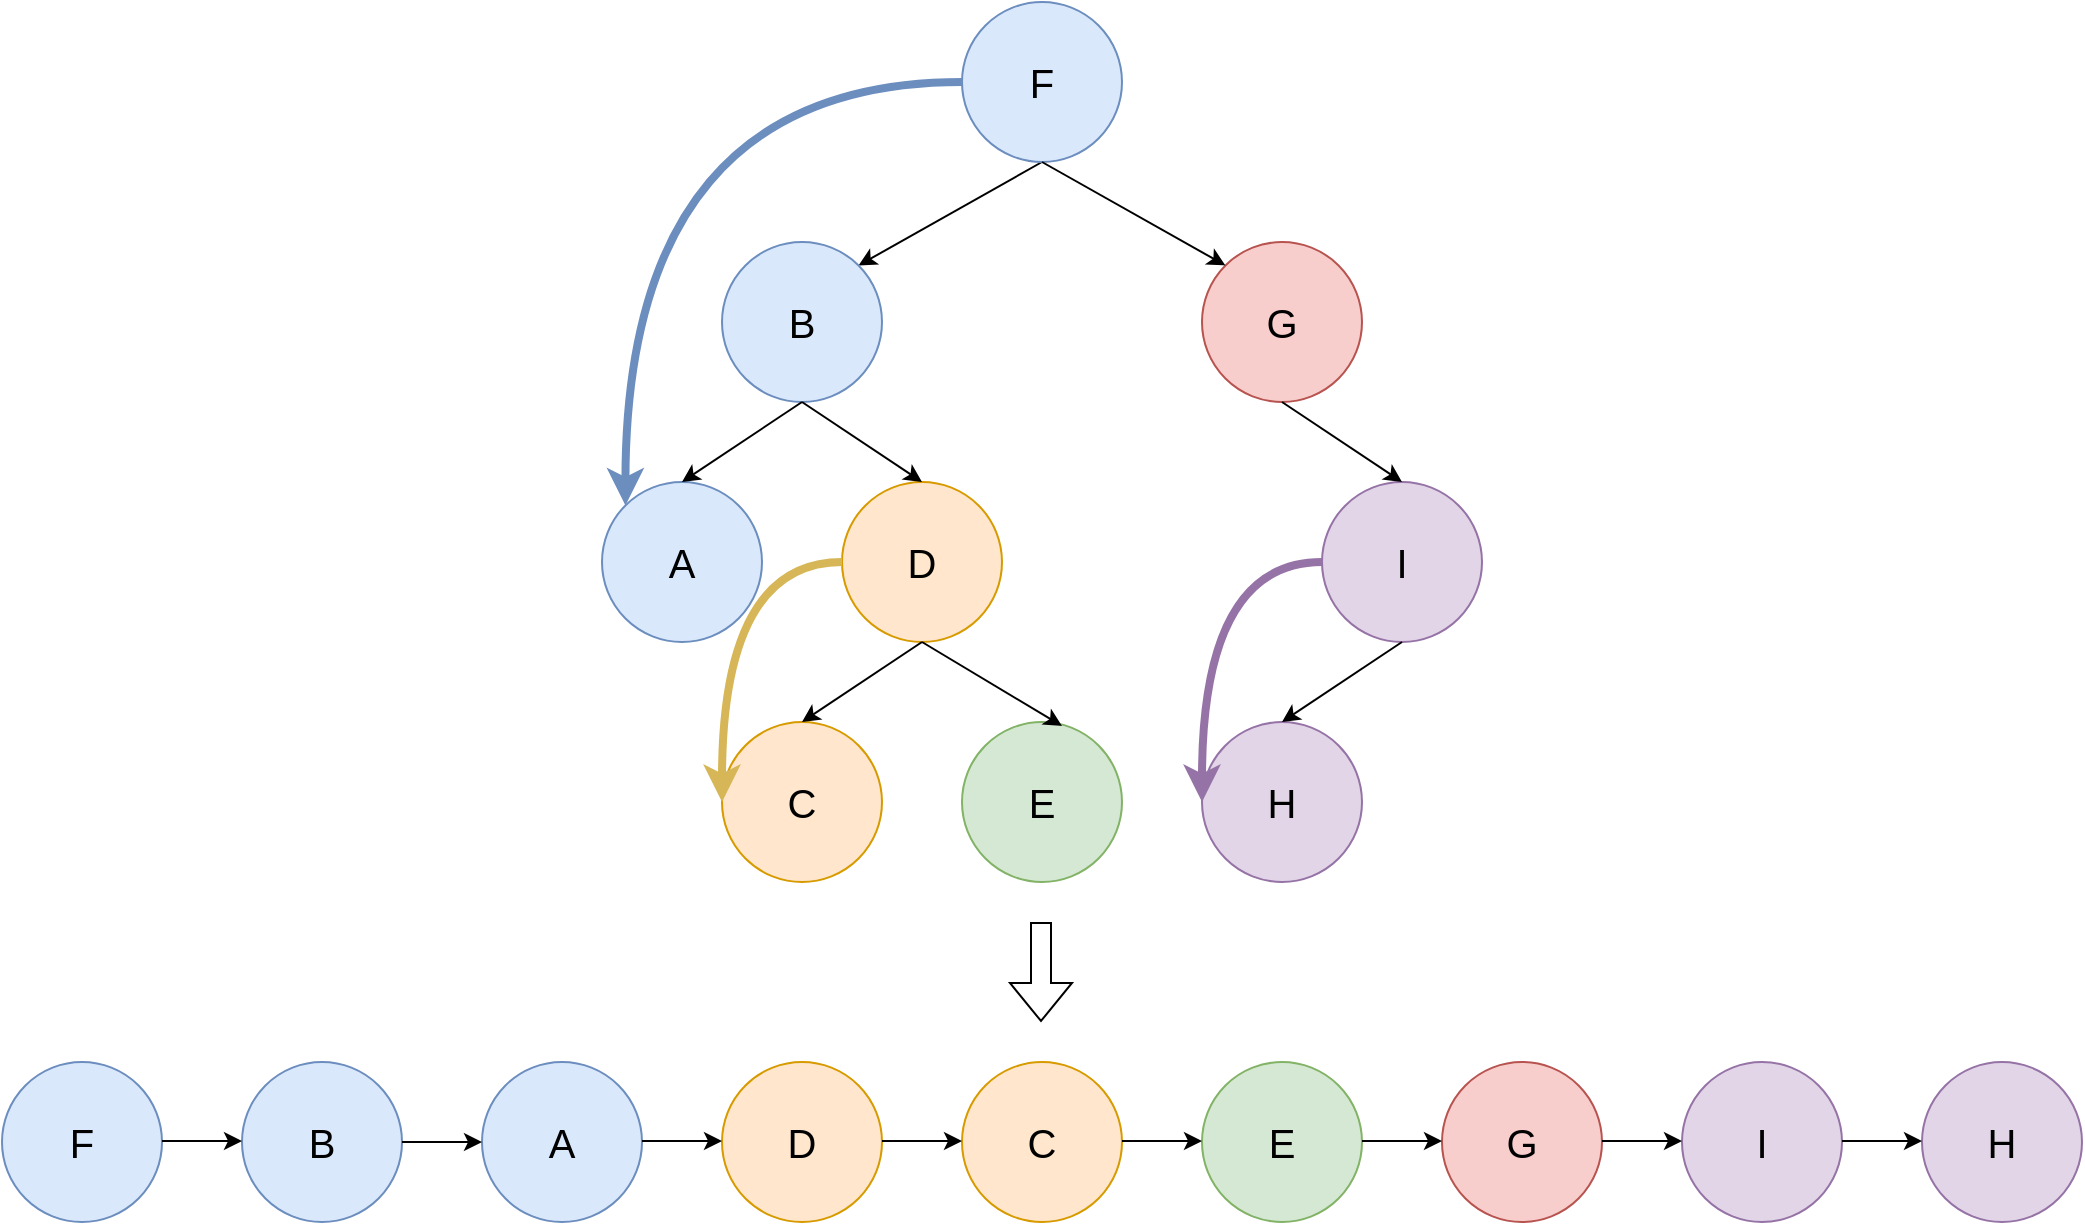 <mxfile version="20.3.0" type="device" pages="2"><diagram id="9RJLV47Q8Oc_2d8MXPzh" name="第 1 页"><mxGraphModel dx="1766" dy="545" grid="1" gridSize="10" guides="1" tooltips="1" connect="1" arrows="1" fold="1" page="1" pageScale="1" pageWidth="827" pageHeight="1169" math="0" shadow="0"><root><mxCell id="0"/><mxCell id="1" parent="0"/><mxCell id="Frl1rXoypz8o29U73aF7-11" style="rounded=0;orthogonalLoop=1;jettySize=auto;html=1;entryX=1;entryY=0;entryDx=0;entryDy=0;fontSize=20;exitX=0.5;exitY=1;exitDx=0;exitDy=0;" edge="1" parent="1" source="Frl1rXoypz8o29U73aF7-1" target="Frl1rXoypz8o29U73aF7-2"><mxGeometry relative="1" as="geometry"/></mxCell><mxCell id="Frl1rXoypz8o29U73aF7-1" value="F" style="ellipse;whiteSpace=wrap;html=1;aspect=fixed;fontSize=20;fillColor=#dae8fc;strokeColor=#6c8ebf;" vertex="1" parent="1"><mxGeometry x="320" y="40" width="80" height="80" as="geometry"/></mxCell><mxCell id="Frl1rXoypz8o29U73aF7-2" value="B" style="ellipse;whiteSpace=wrap;html=1;aspect=fixed;fontSize=20;fillColor=#dae8fc;strokeColor=#6c8ebf;" vertex="1" parent="1"><mxGeometry x="200" y="160" width="80" height="80" as="geometry"/></mxCell><mxCell id="Frl1rXoypz8o29U73aF7-3" value="A" style="ellipse;whiteSpace=wrap;html=1;aspect=fixed;fontSize=20;fillColor=#dae8fc;strokeColor=#6c8ebf;" vertex="1" parent="1"><mxGeometry x="140" y="280" width="80" height="80" as="geometry"/></mxCell><mxCell id="Frl1rXoypz8o29U73aF7-4" value="D" style="ellipse;whiteSpace=wrap;html=1;aspect=fixed;fontSize=20;fillColor=#ffe6cc;strokeColor=#d79b00;" vertex="1" parent="1"><mxGeometry x="260" y="280" width="80" height="80" as="geometry"/></mxCell><mxCell id="Frl1rXoypz8o29U73aF7-5" value="C" style="ellipse;whiteSpace=wrap;html=1;aspect=fixed;fontSize=20;fillColor=#ffe6cc;strokeColor=#d79b00;" vertex="1" parent="1"><mxGeometry x="200" y="400" width="80" height="80" as="geometry"/></mxCell><mxCell id="Frl1rXoypz8o29U73aF7-6" value="E" style="ellipse;whiteSpace=wrap;html=1;aspect=fixed;fontSize=20;fillColor=#d5e8d4;strokeColor=#82b366;" vertex="1" parent="1"><mxGeometry x="320" y="400" width="80" height="80" as="geometry"/></mxCell><mxCell id="Frl1rXoypz8o29U73aF7-7" value="G" style="ellipse;whiteSpace=wrap;html=1;aspect=fixed;fontSize=20;fillColor=#f8cecc;strokeColor=#b85450;" vertex="1" parent="1"><mxGeometry x="440" y="160" width="80" height="80" as="geometry"/></mxCell><mxCell id="Frl1rXoypz8o29U73aF7-8" value="I" style="ellipse;whiteSpace=wrap;html=1;aspect=fixed;fontSize=20;fillColor=#e1d5e7;strokeColor=#9673a6;" vertex="1" parent="1"><mxGeometry x="500" y="280" width="80" height="80" as="geometry"/></mxCell><mxCell id="Frl1rXoypz8o29U73aF7-9" value="H" style="ellipse;whiteSpace=wrap;html=1;aspect=fixed;fontSize=20;fillColor=#e1d5e7;strokeColor=#9673a6;" vertex="1" parent="1"><mxGeometry x="440" y="400" width="80" height="80" as="geometry"/></mxCell><mxCell id="Frl1rXoypz8o29U73aF7-12" style="rounded=0;orthogonalLoop=1;jettySize=auto;html=1;entryX=0;entryY=0;entryDx=0;entryDy=0;fontSize=20;exitX=0.5;exitY=1;exitDx=0;exitDy=0;" edge="1" parent="1" source="Frl1rXoypz8o29U73aF7-1" target="Frl1rXoypz8o29U73aF7-7"><mxGeometry relative="1" as="geometry"><mxPoint x="341.716" y="118.284" as="sourcePoint"/><mxPoint x="278.284" y="181.716" as="targetPoint"/></mxGeometry></mxCell><mxCell id="Frl1rXoypz8o29U73aF7-13" style="rounded=0;orthogonalLoop=1;jettySize=auto;html=1;entryX=0.5;entryY=0;entryDx=0;entryDy=0;fontSize=20;exitX=0.5;exitY=1;exitDx=0;exitDy=0;" edge="1" parent="1" source="Frl1rXoypz8o29U73aF7-2" target="Frl1rXoypz8o29U73aF7-3"><mxGeometry relative="1" as="geometry"><mxPoint x="143.436" y="230.004" as="sourcePoint"/><mxPoint x="80.004" y="293.436" as="targetPoint"/></mxGeometry></mxCell><mxCell id="Frl1rXoypz8o29U73aF7-14" style="rounded=0;orthogonalLoop=1;jettySize=auto;html=1;entryX=0.5;entryY=0;entryDx=0;entryDy=0;fontSize=20;exitX=0.5;exitY=1;exitDx=0;exitDy=0;" edge="1" parent="1" source="Frl1rXoypz8o29U73aF7-2" target="Frl1rXoypz8o29U73aF7-4"><mxGeometry relative="1" as="geometry"><mxPoint x="361.716" y="138.284" as="sourcePoint"/><mxPoint x="298.284" y="201.716" as="targetPoint"/></mxGeometry></mxCell><mxCell id="Frl1rXoypz8o29U73aF7-15" style="rounded=0;orthogonalLoop=1;jettySize=auto;html=1;entryX=0.625;entryY=0.025;entryDx=0;entryDy=0;fontSize=20;exitX=0.5;exitY=1;exitDx=0;exitDy=0;entryPerimeter=0;" edge="1" parent="1" source="Frl1rXoypz8o29U73aF7-4" target="Frl1rXoypz8o29U73aF7-6"><mxGeometry relative="1" as="geometry"><mxPoint x="250" y="250" as="sourcePoint"/><mxPoint x="190" y="290" as="targetPoint"/></mxGeometry></mxCell><mxCell id="Frl1rXoypz8o29U73aF7-16" style="rounded=0;orthogonalLoop=1;jettySize=auto;html=1;entryX=0.5;entryY=0;entryDx=0;entryDy=0;fontSize=20;exitX=0.5;exitY=1;exitDx=0;exitDy=0;" edge="1" parent="1" source="Frl1rXoypz8o29U73aF7-4" target="Frl1rXoypz8o29U73aF7-5"><mxGeometry relative="1" as="geometry"><mxPoint x="260" y="260" as="sourcePoint"/><mxPoint x="200" y="300" as="targetPoint"/></mxGeometry></mxCell><mxCell id="Frl1rXoypz8o29U73aF7-17" style="rounded=0;orthogonalLoop=1;jettySize=auto;html=1;entryX=0.5;entryY=0;entryDx=0;entryDy=0;fontSize=20;exitX=0.5;exitY=1;exitDx=0;exitDy=0;" edge="1" parent="1" source="Frl1rXoypz8o29U73aF7-7" target="Frl1rXoypz8o29U73aF7-8"><mxGeometry relative="1" as="geometry"><mxPoint x="270" y="270" as="sourcePoint"/><mxPoint x="210" y="310" as="targetPoint"/></mxGeometry></mxCell><mxCell id="Frl1rXoypz8o29U73aF7-18" style="rounded=0;orthogonalLoop=1;jettySize=auto;html=1;entryX=0.5;entryY=0;entryDx=0;entryDy=0;fontSize=20;exitX=0.5;exitY=1;exitDx=0;exitDy=0;" edge="1" parent="1" source="Frl1rXoypz8o29U73aF7-8" target="Frl1rXoypz8o29U73aF7-9"><mxGeometry relative="1" as="geometry"><mxPoint x="280" y="280" as="sourcePoint"/><mxPoint x="220" y="320" as="targetPoint"/></mxGeometry></mxCell><mxCell id="Frl1rXoypz8o29U73aF7-21" value="" style="shape=flexArrow;endArrow=classic;html=1;rounded=0;fontSize=20;" edge="1" parent="1"><mxGeometry width="50" height="50" relative="1" as="geometry"><mxPoint x="359.5" y="500" as="sourcePoint"/><mxPoint x="359.5" y="550" as="targetPoint"/></mxGeometry></mxCell><mxCell id="Frl1rXoypz8o29U73aF7-22" value="F" style="ellipse;whiteSpace=wrap;html=1;aspect=fixed;fontSize=20;fillColor=#dae8fc;strokeColor=#6c8ebf;" vertex="1" parent="1"><mxGeometry x="-160" y="570" width="80" height="80" as="geometry"/></mxCell><mxCell id="Frl1rXoypz8o29U73aF7-23" value="B" style="ellipse;whiteSpace=wrap;html=1;aspect=fixed;fontSize=20;fillColor=#dae8fc;strokeColor=#6c8ebf;" vertex="1" parent="1"><mxGeometry x="-40" y="570" width="80" height="80" as="geometry"/></mxCell><mxCell id="Frl1rXoypz8o29U73aF7-24" value="A" style="ellipse;whiteSpace=wrap;html=1;aspect=fixed;fontSize=20;fillColor=#dae8fc;strokeColor=#6c8ebf;" vertex="1" parent="1"><mxGeometry x="80" y="570" width="80" height="80" as="geometry"/></mxCell><mxCell id="Frl1rXoypz8o29U73aF7-25" value="D" style="ellipse;whiteSpace=wrap;html=1;aspect=fixed;fontSize=20;fillColor=#ffe6cc;strokeColor=#d79b00;" vertex="1" parent="1"><mxGeometry x="200" y="570" width="80" height="80" as="geometry"/></mxCell><mxCell id="Frl1rXoypz8o29U73aF7-26" value="C" style="ellipse;whiteSpace=wrap;html=1;aspect=fixed;fontSize=20;fillColor=#ffe6cc;strokeColor=#d79b00;" vertex="1" parent="1"><mxGeometry x="320" y="570" width="80" height="80" as="geometry"/></mxCell><mxCell id="Frl1rXoypz8o29U73aF7-27" value="E" style="ellipse;whiteSpace=wrap;html=1;aspect=fixed;fontSize=20;fillColor=#d5e8d4;strokeColor=#82b366;" vertex="1" parent="1"><mxGeometry x="440" y="570" width="80" height="80" as="geometry"/></mxCell><mxCell id="Frl1rXoypz8o29U73aF7-28" value="G" style="ellipse;whiteSpace=wrap;html=1;aspect=fixed;fontSize=20;fillColor=#f8cecc;strokeColor=#b85450;" vertex="1" parent="1"><mxGeometry x="560" y="570" width="80" height="80" as="geometry"/></mxCell><mxCell id="Frl1rXoypz8o29U73aF7-29" value="I" style="ellipse;whiteSpace=wrap;html=1;aspect=fixed;fontSize=20;fillColor=#e1d5e7;strokeColor=#9673a6;" vertex="1" parent="1"><mxGeometry x="680" y="570" width="80" height="80" as="geometry"/></mxCell><mxCell id="Frl1rXoypz8o29U73aF7-30" value="H" style="ellipse;whiteSpace=wrap;html=1;aspect=fixed;fontSize=20;fillColor=#e1d5e7;strokeColor=#9673a6;" vertex="1" parent="1"><mxGeometry x="800" y="570" width="80" height="80" as="geometry"/></mxCell><mxCell id="Frl1rXoypz8o29U73aF7-31" style="rounded=0;orthogonalLoop=1;jettySize=auto;html=1;entryX=0;entryY=0.5;entryDx=0;entryDy=0;fontSize=20;exitX=1;exitY=0.5;exitDx=0;exitDy=0;" edge="1" parent="1" source="Frl1rXoypz8o29U73aF7-23" target="Frl1rXoypz8o29U73aF7-24"><mxGeometry relative="1" as="geometry"><mxPoint x="310" y="370" as="sourcePoint"/><mxPoint x="380" y="412" as="targetPoint"/></mxGeometry></mxCell><mxCell id="Frl1rXoypz8o29U73aF7-32" style="rounded=0;orthogonalLoop=1;jettySize=auto;html=1;entryX=0;entryY=0.5;entryDx=0;entryDy=0;fontSize=20;exitX=1;exitY=0.5;exitDx=0;exitDy=0;" edge="1" parent="1"><mxGeometry relative="1" as="geometry"><mxPoint x="-80" y="609.5" as="sourcePoint"/><mxPoint x="-40" y="609.5" as="targetPoint"/></mxGeometry></mxCell><mxCell id="Frl1rXoypz8o29U73aF7-33" style="rounded=0;orthogonalLoop=1;jettySize=auto;html=1;entryX=0;entryY=0.5;entryDx=0;entryDy=0;fontSize=20;exitX=1;exitY=0.5;exitDx=0;exitDy=0;" edge="1" parent="1"><mxGeometry relative="1" as="geometry"><mxPoint x="160" y="609.5" as="sourcePoint"/><mxPoint x="200" y="609.5" as="targetPoint"/></mxGeometry></mxCell><mxCell id="Frl1rXoypz8o29U73aF7-34" style="rounded=0;orthogonalLoop=1;jettySize=auto;html=1;entryX=0;entryY=0.5;entryDx=0;entryDy=0;fontSize=20;exitX=1;exitY=0.5;exitDx=0;exitDy=0;" edge="1" parent="1"><mxGeometry relative="1" as="geometry"><mxPoint x="280" y="609.5" as="sourcePoint"/><mxPoint x="320" y="609.5" as="targetPoint"/></mxGeometry></mxCell><mxCell id="Frl1rXoypz8o29U73aF7-35" style="rounded=0;orthogonalLoop=1;jettySize=auto;html=1;entryX=0;entryY=0.5;entryDx=0;entryDy=0;fontSize=20;exitX=1;exitY=0.5;exitDx=0;exitDy=0;" edge="1" parent="1"><mxGeometry relative="1" as="geometry"><mxPoint x="400" y="609.5" as="sourcePoint"/><mxPoint x="440" y="609.5" as="targetPoint"/></mxGeometry></mxCell><mxCell id="Frl1rXoypz8o29U73aF7-36" style="rounded=0;orthogonalLoop=1;jettySize=auto;html=1;entryX=0;entryY=0.5;entryDx=0;entryDy=0;fontSize=20;exitX=1;exitY=0.5;exitDx=0;exitDy=0;" edge="1" parent="1"><mxGeometry relative="1" as="geometry"><mxPoint x="520" y="609.5" as="sourcePoint"/><mxPoint x="560" y="609.5" as="targetPoint"/></mxGeometry></mxCell><mxCell id="Frl1rXoypz8o29U73aF7-37" style="rounded=0;orthogonalLoop=1;jettySize=auto;html=1;entryX=0;entryY=0.5;entryDx=0;entryDy=0;fontSize=20;exitX=1;exitY=0.5;exitDx=0;exitDy=0;" edge="1" parent="1"><mxGeometry relative="1" as="geometry"><mxPoint x="640" y="609.5" as="sourcePoint"/><mxPoint x="680" y="609.5" as="targetPoint"/></mxGeometry></mxCell><mxCell id="Frl1rXoypz8o29U73aF7-38" style="rounded=0;orthogonalLoop=1;jettySize=auto;html=1;entryX=0;entryY=0.5;entryDx=0;entryDy=0;fontSize=20;exitX=1;exitY=0.5;exitDx=0;exitDy=0;" edge="1" parent="1"><mxGeometry relative="1" as="geometry"><mxPoint x="760" y="609.5" as="sourcePoint"/><mxPoint x="800" y="609.5" as="targetPoint"/></mxGeometry></mxCell><mxCell id="g6BmzN8BodjhopTB5QZ2-1" value="" style="endArrow=classic;html=1;rounded=0;fontSize=20;exitX=0;exitY=0.5;exitDx=0;exitDy=0;entryX=0;entryY=0;entryDx=0;entryDy=0;edgeStyle=orthogonalEdgeStyle;curved=1;strokeColor=#6c8ebf;strokeWidth=4;fillColor=#dae8fc;" edge="1" parent="1" source="Frl1rXoypz8o29U73aF7-1" target="Frl1rXoypz8o29U73aF7-3"><mxGeometry width="50" height="50" relative="1" as="geometry"><mxPoint x="220" y="380" as="sourcePoint"/><mxPoint x="270" y="330" as="targetPoint"/></mxGeometry></mxCell><mxCell id="g6BmzN8BodjhopTB5QZ2-2" value="" style="endArrow=classic;html=1;rounded=0;fontSize=20;exitX=0;exitY=0.5;exitDx=0;exitDy=0;entryX=0;entryY=0.5;entryDx=0;entryDy=0;edgeStyle=orthogonalEdgeStyle;curved=1;strokeColor=#d6b656;strokeWidth=4;fillColor=#fff2cc;" edge="1" parent="1" source="Frl1rXoypz8o29U73aF7-4" target="Frl1rXoypz8o29U73aF7-5"><mxGeometry width="50" height="50" relative="1" as="geometry"><mxPoint x="-40" y="310" as="sourcePoint"/><mxPoint x="-208.284" y="521.716" as="targetPoint"/><Array as="points"><mxPoint x="200" y="320"/></Array></mxGeometry></mxCell><mxCell id="g6BmzN8BodjhopTB5QZ2-3" value="" style="endArrow=classic;html=1;rounded=0;fontSize=20;exitX=0;exitY=0.5;exitDx=0;exitDy=0;entryX=0;entryY=0.5;entryDx=0;entryDy=0;edgeStyle=orthogonalEdgeStyle;curved=1;strokeColor=#9673a6;strokeWidth=4;fillColor=#e1d5e7;" edge="1" parent="1"><mxGeometry width="50" height="50" relative="1" as="geometry"><mxPoint x="500" y="320" as="sourcePoint"/><mxPoint x="440" y="440" as="targetPoint"/><Array as="points"><mxPoint x="440" y="320"/></Array></mxGeometry></mxCell></root></mxGraphModel></diagram><diagram id="71Q9WbkLGLM5lyXULd7-" name="第 2 页"><mxGraphModel dx="1766" dy="545" grid="1" gridSize="10" guides="1" tooltips="1" connect="1" arrows="1" fold="1" page="1" pageScale="1" pageWidth="827" pageHeight="1169" math="0" shadow="0"><root><mxCell id="0"/><mxCell id="1" parent="0"/><mxCell id="Afd_H8lviaK16R7Ur0Ya-1" style="rounded=0;orthogonalLoop=1;jettySize=auto;html=1;entryX=1;entryY=0;entryDx=0;entryDy=0;fontSize=20;exitX=0.5;exitY=1;exitDx=0;exitDy=0;fillColor=#f5f5f5;strokeColor=#666666;" edge="1" parent="1" source="Afd_H8lviaK16R7Ur0Ya-2" target="Afd_H8lviaK16R7Ur0Ya-3"><mxGeometry relative="1" as="geometry"/></mxCell><mxCell id="Afd_H8lviaK16R7Ur0Ya-2" value="F" style="ellipse;whiteSpace=wrap;html=1;aspect=fixed;fontSize=20;fillColor=#f5f5f5;strokeColor=#666666;fontColor=#333333;" vertex="1" parent="1"><mxGeometry x="320" y="40" width="80" height="80" as="geometry"/></mxCell><mxCell id="Afd_H8lviaK16R7Ur0Ya-3" value="B" style="ellipse;whiteSpace=wrap;html=1;aspect=fixed;fontSize=20;fillColor=#f5f5f5;strokeColor=#666666;fontColor=#333333;" vertex="1" parent="1"><mxGeometry x="200" y="160" width="80" height="80" as="geometry"/></mxCell><mxCell id="Afd_H8lviaK16R7Ur0Ya-4" value="A" style="ellipse;whiteSpace=wrap;html=1;aspect=fixed;fontSize=20;fillColor=#f5f5f5;strokeColor=#666666;fontColor=#333333;" vertex="1" parent="1"><mxGeometry x="140" y="280" width="80" height="80" as="geometry"/></mxCell><mxCell id="Afd_H8lviaK16R7Ur0Ya-5" value="D" style="ellipse;whiteSpace=wrap;html=1;aspect=fixed;fontSize=20;fillColor=#f5f5f5;strokeColor=#666666;fontColor=#333333;" vertex="1" parent="1"><mxGeometry x="260" y="280" width="80" height="80" as="geometry"/></mxCell><mxCell id="Afd_H8lviaK16R7Ur0Ya-6" value="C" style="ellipse;whiteSpace=wrap;html=1;aspect=fixed;fontSize=20;fillColor=#f5f5f5;strokeColor=#666666;fontColor=#333333;" vertex="1" parent="1"><mxGeometry x="200" y="400" width="80" height="80" as="geometry"/></mxCell><mxCell id="Afd_H8lviaK16R7Ur0Ya-7" value="E" style="ellipse;whiteSpace=wrap;html=1;aspect=fixed;fontSize=20;fillColor=#f5f5f5;strokeColor=#666666;fontColor=#333333;" vertex="1" parent="1"><mxGeometry x="320" y="400" width="80" height="80" as="geometry"/></mxCell><mxCell id="Afd_H8lviaK16R7Ur0Ya-8" value="G" style="ellipse;whiteSpace=wrap;html=1;aspect=fixed;fontSize=20;fillColor=#f5f5f5;strokeColor=#666666;fontColor=#333333;" vertex="1" parent="1"><mxGeometry x="440" y="160" width="80" height="80" as="geometry"/></mxCell><mxCell id="Afd_H8lviaK16R7Ur0Ya-9" value="I" style="ellipse;whiteSpace=wrap;html=1;aspect=fixed;fontSize=20;fillColor=#f5f5f5;strokeColor=#666666;fontColor=#333333;" vertex="1" parent="1"><mxGeometry x="500" y="280" width="80" height="80" as="geometry"/></mxCell><mxCell id="Afd_H8lviaK16R7Ur0Ya-10" value="H" style="ellipse;whiteSpace=wrap;html=1;aspect=fixed;fontSize=20;fillColor=#f5f5f5;strokeColor=#666666;fontColor=#333333;" vertex="1" parent="1"><mxGeometry x="440" y="400" width="80" height="80" as="geometry"/></mxCell><mxCell id="Afd_H8lviaK16R7Ur0Ya-11" style="rounded=0;orthogonalLoop=1;jettySize=auto;html=1;entryX=0;entryY=0;entryDx=0;entryDy=0;fontSize=20;exitX=0.5;exitY=1;exitDx=0;exitDy=0;fillColor=#f5f5f5;strokeColor=#666666;" edge="1" parent="1" source="Afd_H8lviaK16R7Ur0Ya-2" target="Afd_H8lviaK16R7Ur0Ya-8"><mxGeometry relative="1" as="geometry"><mxPoint x="341.716" y="118.284" as="sourcePoint"/><mxPoint x="278.284" y="181.716" as="targetPoint"/></mxGeometry></mxCell><mxCell id="Afd_H8lviaK16R7Ur0Ya-12" style="rounded=0;orthogonalLoop=1;jettySize=auto;html=1;entryX=0.5;entryY=0;entryDx=0;entryDy=0;fontSize=20;exitX=0.5;exitY=1;exitDx=0;exitDy=0;fillColor=#f5f5f5;strokeColor=#666666;" edge="1" parent="1" source="Afd_H8lviaK16R7Ur0Ya-3" target="Afd_H8lviaK16R7Ur0Ya-4"><mxGeometry relative="1" as="geometry"><mxPoint x="143.436" y="230.004" as="sourcePoint"/><mxPoint x="80.004" y="293.436" as="targetPoint"/></mxGeometry></mxCell><mxCell id="Afd_H8lviaK16R7Ur0Ya-13" style="rounded=0;orthogonalLoop=1;jettySize=auto;html=1;entryX=0.5;entryY=0;entryDx=0;entryDy=0;fontSize=20;exitX=0.5;exitY=1;exitDx=0;exitDy=0;fillColor=#f5f5f5;strokeColor=#666666;" edge="1" parent="1" source="Afd_H8lviaK16R7Ur0Ya-3" target="Afd_H8lviaK16R7Ur0Ya-5"><mxGeometry relative="1" as="geometry"><mxPoint x="361.716" y="138.284" as="sourcePoint"/><mxPoint x="298.284" y="201.716" as="targetPoint"/></mxGeometry></mxCell><mxCell id="Afd_H8lviaK16R7Ur0Ya-14" style="rounded=0;orthogonalLoop=1;jettySize=auto;html=1;entryX=0.625;entryY=0.025;entryDx=0;entryDy=0;fontSize=20;exitX=0.5;exitY=1;exitDx=0;exitDy=0;entryPerimeter=0;fillColor=#f5f5f5;strokeColor=#666666;" edge="1" parent="1" source="Afd_H8lviaK16R7Ur0Ya-5" target="Afd_H8lviaK16R7Ur0Ya-7"><mxGeometry relative="1" as="geometry"><mxPoint x="250" y="250" as="sourcePoint"/><mxPoint x="190" y="290" as="targetPoint"/></mxGeometry></mxCell><mxCell id="Afd_H8lviaK16R7Ur0Ya-15" style="rounded=0;orthogonalLoop=1;jettySize=auto;html=1;entryX=0.5;entryY=0;entryDx=0;entryDy=0;fontSize=20;exitX=0.5;exitY=1;exitDx=0;exitDy=0;fillColor=#f5f5f5;strokeColor=#666666;" edge="1" parent="1" source="Afd_H8lviaK16R7Ur0Ya-5" target="Afd_H8lviaK16R7Ur0Ya-6"><mxGeometry relative="1" as="geometry"><mxPoint x="260" y="260" as="sourcePoint"/><mxPoint x="200" y="300" as="targetPoint"/></mxGeometry></mxCell><mxCell id="Afd_H8lviaK16R7Ur0Ya-16" style="rounded=0;orthogonalLoop=1;jettySize=auto;html=1;entryX=0.5;entryY=0;entryDx=0;entryDy=0;fontSize=20;exitX=0.5;exitY=1;exitDx=0;exitDy=0;fillColor=#f5f5f5;strokeColor=#666666;" edge="1" parent="1" source="Afd_H8lviaK16R7Ur0Ya-8" target="Afd_H8lviaK16R7Ur0Ya-9"><mxGeometry relative="1" as="geometry"><mxPoint x="270" y="270" as="sourcePoint"/><mxPoint x="210" y="310" as="targetPoint"/></mxGeometry></mxCell><mxCell id="Afd_H8lviaK16R7Ur0Ya-17" style="rounded=0;orthogonalLoop=1;jettySize=auto;html=1;entryX=0.5;entryY=0;entryDx=0;entryDy=0;fontSize=20;exitX=0.5;exitY=1;exitDx=0;exitDy=0;fillColor=#f5f5f5;strokeColor=#666666;" edge="1" parent="1" source="Afd_H8lviaK16R7Ur0Ya-9" target="Afd_H8lviaK16R7Ur0Ya-10"><mxGeometry relative="1" as="geometry"><mxPoint x="280" y="280" as="sourcePoint"/><mxPoint x="220" y="320" as="targetPoint"/></mxGeometry></mxCell><mxCell id="Afd_H8lviaK16R7Ur0Ya-18" value="" style="shape=flexArrow;endArrow=classic;html=1;rounded=0;fontSize=20;" edge="1" parent="1"><mxGeometry width="50" height="50" relative="1" as="geometry"><mxPoint x="359.5" y="500" as="sourcePoint"/><mxPoint x="359.5" y="550" as="targetPoint"/></mxGeometry></mxCell><mxCell id="Afd_H8lviaK16R7Ur0Ya-19" value="A" style="ellipse;whiteSpace=wrap;html=1;aspect=fixed;fontSize=20;fillColor=#f5f5f5;strokeColor=#666666;fontColor=#333333;" vertex="1" parent="1"><mxGeometry x="-160" y="570" width="80" height="80" as="geometry"/></mxCell><mxCell id="Afd_H8lviaK16R7Ur0Ya-20" value="B" style="ellipse;whiteSpace=wrap;html=1;aspect=fixed;fontSize=20;fillColor=#f5f5f5;strokeColor=#666666;fontColor=#333333;" vertex="1" parent="1"><mxGeometry x="-40" y="570" width="80" height="80" as="geometry"/></mxCell><mxCell id="Afd_H8lviaK16R7Ur0Ya-21" value="C" style="ellipse;whiteSpace=wrap;html=1;aspect=fixed;fontSize=20;fillColor=#f5f5f5;strokeColor=#666666;fontColor=#333333;" vertex="1" parent="1"><mxGeometry x="80" y="570" width="80" height="80" as="geometry"/></mxCell><mxCell id="Afd_H8lviaK16R7Ur0Ya-22" value="D" style="ellipse;whiteSpace=wrap;html=1;aspect=fixed;fontSize=20;fillColor=#f5f5f5;strokeColor=#666666;fontColor=#333333;" vertex="1" parent="1"><mxGeometry x="200" y="570" width="80" height="80" as="geometry"/></mxCell><mxCell id="Afd_H8lviaK16R7Ur0Ya-23" value="E" style="ellipse;whiteSpace=wrap;html=1;aspect=fixed;fontSize=20;fillColor=#f5f5f5;strokeColor=#666666;fontColor=#333333;" vertex="1" parent="1"><mxGeometry x="320" y="570" width="80" height="80" as="geometry"/></mxCell><mxCell id="Afd_H8lviaK16R7Ur0Ya-24" value="F" style="ellipse;whiteSpace=wrap;html=1;aspect=fixed;fontSize=20;fillColor=#f5f5f5;strokeColor=#666666;fontColor=#333333;" vertex="1" parent="1"><mxGeometry x="440" y="570" width="80" height="80" as="geometry"/></mxCell><mxCell id="Afd_H8lviaK16R7Ur0Ya-25" value="G" style="ellipse;whiteSpace=wrap;html=1;aspect=fixed;fontSize=20;fillColor=#f5f5f5;strokeColor=#666666;fontColor=#333333;" vertex="1" parent="1"><mxGeometry x="560" y="570" width="80" height="80" as="geometry"/></mxCell><mxCell id="Afd_H8lviaK16R7Ur0Ya-26" value="H" style="ellipse;whiteSpace=wrap;html=1;aspect=fixed;fontSize=20;fillColor=#f5f5f5;strokeColor=#666666;fontColor=#333333;" vertex="1" parent="1"><mxGeometry x="680" y="570" width="80" height="80" as="geometry"/></mxCell><mxCell id="Afd_H8lviaK16R7Ur0Ya-27" value="I" style="ellipse;whiteSpace=wrap;html=1;aspect=fixed;fontSize=20;fillColor=#f5f5f5;strokeColor=#666666;fontColor=#333333;" vertex="1" parent="1"><mxGeometry x="800" y="570" width="80" height="80" as="geometry"/></mxCell><mxCell id="Afd_H8lviaK16R7Ur0Ya-28" style="rounded=0;orthogonalLoop=1;jettySize=auto;html=1;entryX=0;entryY=0.5;entryDx=0;entryDy=0;fontSize=20;exitX=1;exitY=0.5;exitDx=0;exitDy=0;fillColor=#f5f5f5;strokeColor=#666666;" edge="1" parent="1" source="Afd_H8lviaK16R7Ur0Ya-20" target="Afd_H8lviaK16R7Ur0Ya-21"><mxGeometry relative="1" as="geometry"><mxPoint x="310" y="370" as="sourcePoint"/><mxPoint x="380" y="412" as="targetPoint"/></mxGeometry></mxCell><mxCell id="Afd_H8lviaK16R7Ur0Ya-29" style="rounded=0;orthogonalLoop=1;jettySize=auto;html=1;entryX=0;entryY=0.5;entryDx=0;entryDy=0;fontSize=20;exitX=1;exitY=0.5;exitDx=0;exitDy=0;fillColor=#f5f5f5;strokeColor=#666666;" edge="1" parent="1"><mxGeometry relative="1" as="geometry"><mxPoint x="-80" y="609.5" as="sourcePoint"/><mxPoint x="-40" y="609.5" as="targetPoint"/></mxGeometry></mxCell><mxCell id="Afd_H8lviaK16R7Ur0Ya-30" style="rounded=0;orthogonalLoop=1;jettySize=auto;html=1;entryX=0;entryY=0.5;entryDx=0;entryDy=0;fontSize=20;exitX=1;exitY=0.5;exitDx=0;exitDy=0;fillColor=#f5f5f5;strokeColor=#666666;" edge="1" parent="1"><mxGeometry relative="1" as="geometry"><mxPoint x="160" y="609.5" as="sourcePoint"/><mxPoint x="200" y="609.5" as="targetPoint"/></mxGeometry></mxCell><mxCell id="Afd_H8lviaK16R7Ur0Ya-31" style="rounded=0;orthogonalLoop=1;jettySize=auto;html=1;entryX=0;entryY=0.5;entryDx=0;entryDy=0;fontSize=20;exitX=1;exitY=0.5;exitDx=0;exitDy=0;fillColor=#f5f5f5;strokeColor=#666666;" edge="1" parent="1"><mxGeometry relative="1" as="geometry"><mxPoint x="280" y="609.5" as="sourcePoint"/><mxPoint x="320" y="609.5" as="targetPoint"/></mxGeometry></mxCell><mxCell id="Afd_H8lviaK16R7Ur0Ya-32" style="rounded=0;orthogonalLoop=1;jettySize=auto;html=1;entryX=0;entryY=0.5;entryDx=0;entryDy=0;fontSize=20;exitX=1;exitY=0.5;exitDx=0;exitDy=0;fillColor=#f5f5f5;strokeColor=#666666;" edge="1" parent="1"><mxGeometry relative="1" as="geometry"><mxPoint x="400" y="609.5" as="sourcePoint"/><mxPoint x="440" y="609.5" as="targetPoint"/></mxGeometry></mxCell><mxCell id="Afd_H8lviaK16R7Ur0Ya-33" style="rounded=0;orthogonalLoop=1;jettySize=auto;html=1;entryX=0;entryY=0.5;entryDx=0;entryDy=0;fontSize=20;exitX=1;exitY=0.5;exitDx=0;exitDy=0;fillColor=#f5f5f5;strokeColor=#666666;" edge="1" parent="1"><mxGeometry relative="1" as="geometry"><mxPoint x="520" y="609.5" as="sourcePoint"/><mxPoint x="560" y="609.5" as="targetPoint"/></mxGeometry></mxCell><mxCell id="Afd_H8lviaK16R7Ur0Ya-34" style="rounded=0;orthogonalLoop=1;jettySize=auto;html=1;entryX=0;entryY=0.5;entryDx=0;entryDy=0;fontSize=20;exitX=1;exitY=0.5;exitDx=0;exitDy=0;fillColor=#f5f5f5;strokeColor=#666666;" edge="1" parent="1"><mxGeometry relative="1" as="geometry"><mxPoint x="640" y="609.5" as="sourcePoint"/><mxPoint x="680" y="609.5" as="targetPoint"/></mxGeometry></mxCell><mxCell id="Afd_H8lviaK16R7Ur0Ya-35" style="rounded=0;orthogonalLoop=1;jettySize=auto;html=1;entryX=0;entryY=0.5;entryDx=0;entryDy=0;fontSize=20;exitX=1;exitY=0.5;exitDx=0;exitDy=0;fillColor=#f5f5f5;strokeColor=#666666;" edge="1" parent="1"><mxGeometry relative="1" as="geometry"><mxPoint x="760" y="609.5" as="sourcePoint"/><mxPoint x="800" y="609.5" as="targetPoint"/></mxGeometry></mxCell></root></mxGraphModel></diagram></mxfile>